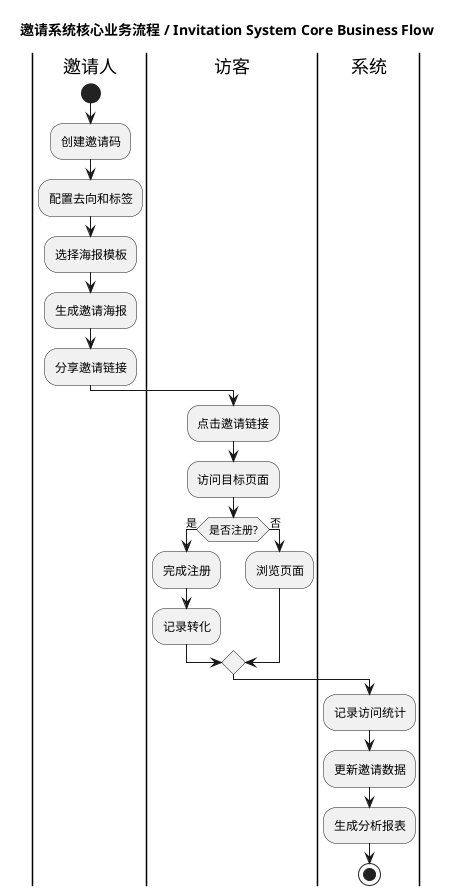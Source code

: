 @startuml invitation_flow

title 邀请系统核心业务流程 / Invitation System Core Business Flow

|邀请人|
start
:创建邀请码;
:配置去向和标签;
:选择海报模板;
:生成邀请海报;
:分享邀请链接;

|访客|
:点击邀请链接;
:访问目标页面;
if (是否注册?) then (是)
  :完成注册;
  :记录转化;
else (否)
  :浏览页面;
endif

|系统|
:记录访问统计;
:更新邀请数据;
:生成分析报表;

stop

@enduml 